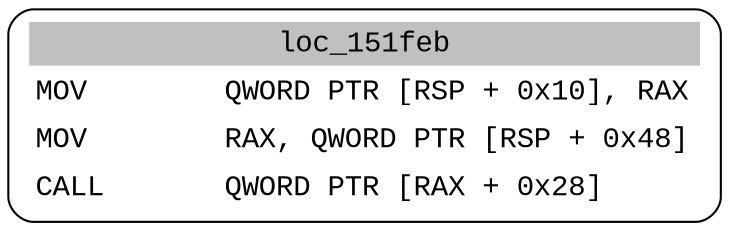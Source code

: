 digraph asm_graph {
1941 [
shape="Mrecord" fontname="Courier New"label =<<table border="0" cellborder="0" cellpadding="3"><tr><td align="center" colspan="2" bgcolor="grey">loc_151feb</td></tr><tr><td align="left">MOV        QWORD PTR [RSP + 0x10], RAX</td></tr><tr><td align="left">MOV        RAX, QWORD PTR [RSP + 0x48]</td></tr><tr><td align="left">CALL       QWORD PTR [RAX + 0x28]</td></tr></table>> ];
}